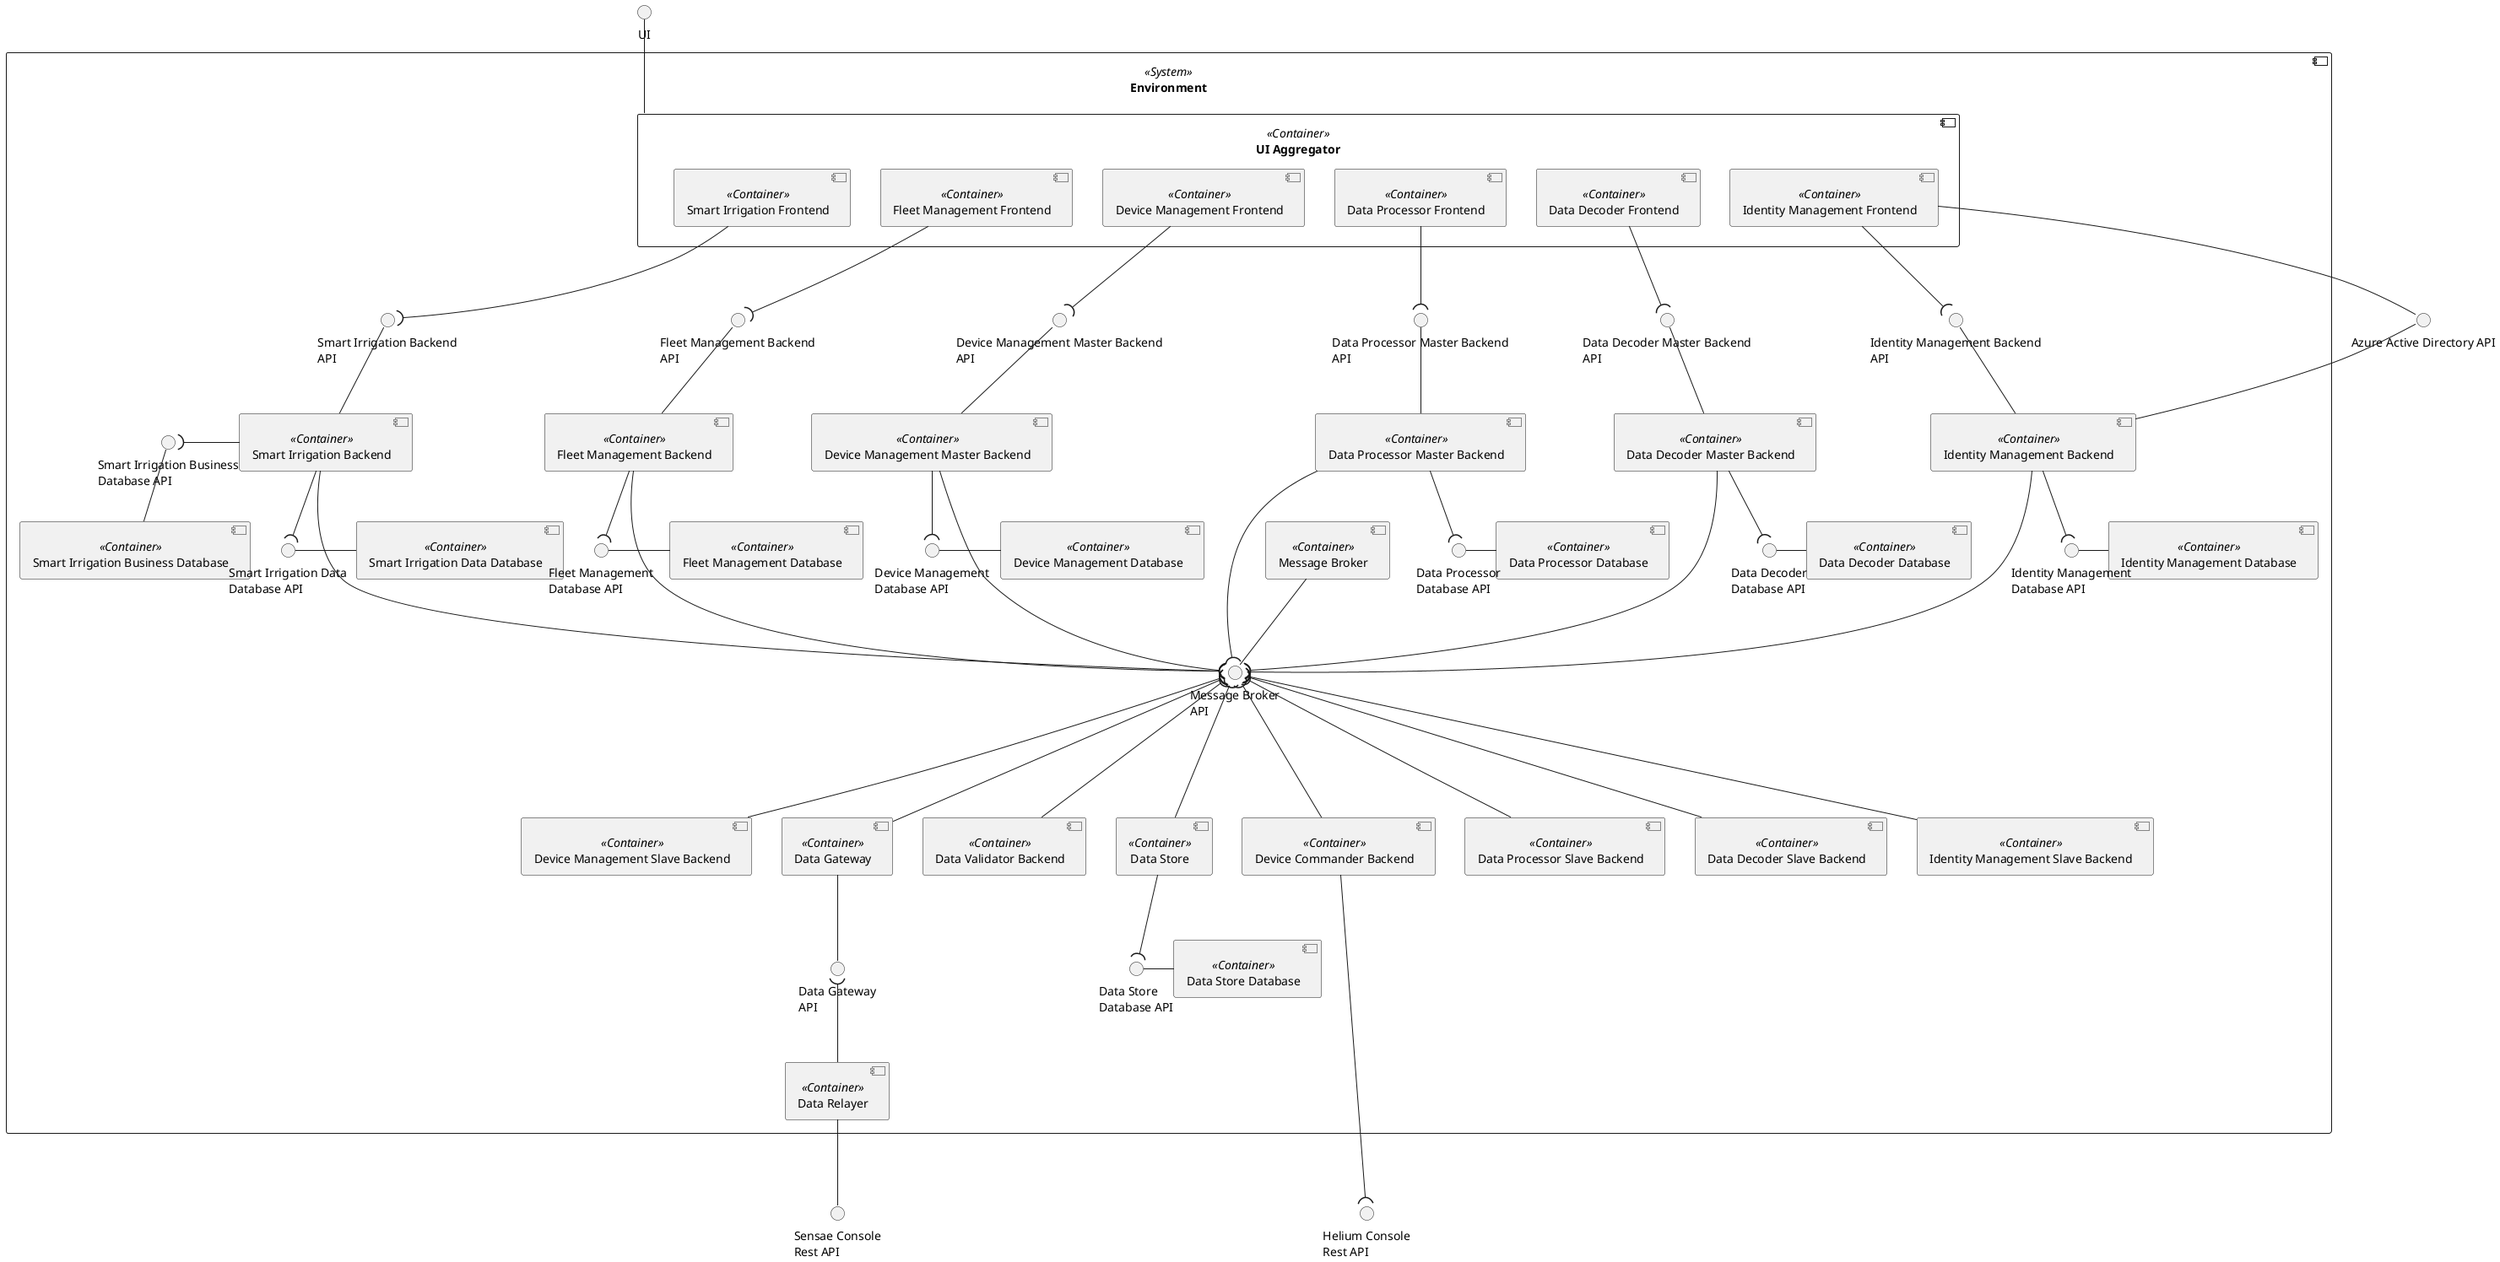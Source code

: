 @startuml logical-view-level2

skinparam Monochrome true
skinparam sequenceMessageAlign center
skinparam Shadowing false
skinparam componentStyle uml2
skinparam packageStyle rectangle

interface "UI" as UI

interface "Sensae Console\nRest API" as IN_ENDPOINT
interface "Helium Console\nRest API" as OUT_ENDPOINT

interface "Azure Active Directory API" as AUTH_ENDPOINT

component "Environment" <<System>> {
    component "UI Aggregator" as UIAG <<Container>> {
        component "Fleet Management Frontend" as LTF <<Container>> 
        component "Smart Irrigation Frontend" as SIF <<Container>>
        component "Device Management Frontend" as DRF <<Container>>
        component "Data Processor Frontend" as DPF <<Container>>
        component "Data Decoder Frontend" as DDF <<Container>>
        component "Identity Management Frontend" as IAMF <<Container>>
    }
    component "Fleet Management Backend" as LTB <<Container>>
    component "Smart Irrigation Backend" as SIB <<Container>>
    component "Message Broker" as MB <<Container>>
    component "Device Management Master Backend" as DRB <<Container>>
    component "Device Management Slave Backend" as DRSB <<Container>>
    component "Data Gateway" as DDG <<Container>>
    component "Data Relayer" as DR <<Container>>
    component "Data Processor Slave Backend" as DPSB <<Container>>
    component "Data Processor Master Backend" as DPB <<Container>>
    component "Data Decoder Slave Backend" as DDSB <<Container>>
    component "Data Decoder Master Backend" as DDB <<Container>>
    component "Data Validator Backend" as DVB <<Container>>
    component "Device Management Database" as DRDB <<Container>>
    component "Data Processor Database" as DPDB <<Container>>
    component "Data Decoder Database" as DDDB <<Container>>
    component "Identity Management Database" as IAMDB <<Container>>
    component "Data Store" as DS <<Container>>
    component "Fleet Management Database" as QUESTDB <<Container>>
    component "Data Store Database" as MONGODB <<Container>>
    component "Smart Irrigation Data Database" as SIDDB <<Container>>
    component "Smart Irrigation Business Database" as SIBDB <<Container>>
    component "Identity Management Backend" as IAMB <<Container>>
    component "Identity Management Slave Backend" as IAMSB <<Container>>
    component "Device Commander Backend" as DCB <<Container>>

    interface "Message Broker\nAPI" as MB_API
    interface "Fleet Management Backend\nAPI" as LTB_API
    interface "Smart Irrigation Backend\nAPI" as SIB_API
    interface "Device Management Master Backend\nAPI" as DRB_API
    interface "Data Processor Master Backend\nAPI" as DPB_API
    interface "Data Decoder Master Backend\nAPI" as DDMB_API
    interface "Device Management\nDatabase API" as DRDB_API
    interface "Data Processor\nDatabase API" as DPDB_API
    interface "Data Decoder\nDatabase API" as DDDB_API
    interface "Identity Management\nDatabase API" as IAMDB_API
    interface "Fleet Management\nDatabase API" as QUESTDB_API
    interface "Data Store\nDatabase API" as MONGODB_API
    interface "Smart Irrigation Data\nDatabase API" as SIDDB_API
    interface "Smart Irrigation Business\nDatabase API" as SIBDB_API
    interface "Data Gateway\nAPI" as DDG_API
    interface "Identity Management Backend\nAPI" as IAMB_API

    LTB --( QUESTDB_API
    SIB --( SIDDB_API
    SIBDB_API )- SIB
    DS --( MONGODB_API
    DDG -- DDG_API
    DPB_API -- DPB
    DDMB_API -- DDB
    DRB_API -- DRB
    MB -- MB_API
    DRDB_API - DRDB
    DPDB_API - DPDB
    DDDB_API - DDDB
    IAMDB_API - IAMDB
    LTB_API -- LTB
    SIB_API -- SIB
    IAMB_API -- IAMB
    UI -- UIAG
    MONGODB_API - MONGODB
    QUESTDB_API - QUESTDB
    SIDDB_API - SIDDB
    SIBDB_API -- SIBDB
    DRB --( DRDB_API
    DRDB_API )-[hidden]- DRSB
    DPB --( DPDB_API
    DDB --( DDDB_API
    DPDB_API )-[hidden]- DPSB
    DDDB_API )-[hidden]- DDSB
    IAMB --( IAMDB_API
    IAMDB_API )-[hidden]- IAMSB
    LTF --( LTB_API
    SIF --( SIB_API
    DPF --( DPB_API
    DDF --( DDMB_API
    DRF --( DRB_API
    IAMF --( IAMB_API

    LTB ---( MB_API
    SIB ---( MB_API
    DRB ---( MB_API
    DPB ---( MB_API
    DDB ---( MB_API
    IAMB ---( MB_API
    MB_API )--- DS
    MB_API )--- DDG
    MB_API )--- DVB
    MB_API )--- DRSB
    MB_API )--- DPSB
    MB_API )--- DDSB
    MB_API )--- IAMSB
    MB_API )--- DCB

    DR -- IN_ENDPOINT
    DDG_API )-- DR
    DCB ----( OUT_ENDPOINT
    IAMF -- AUTH_ENDPOINT
    AUTH_ENDPOINT -- IAMB

    IAMB --[hidden]- IAMSB
    DRB --[hidden]- DRSB
    DDB --[hidden]- DDSB
    DPB --[hidden]- DPSB

    LTF -[hidden] DRF
    SIF -[hidden] LTF
    LTB -[hidden] DRB
    SIB -[hidden] LTB

    DRDB -[hidden] MB

}

@enduml
